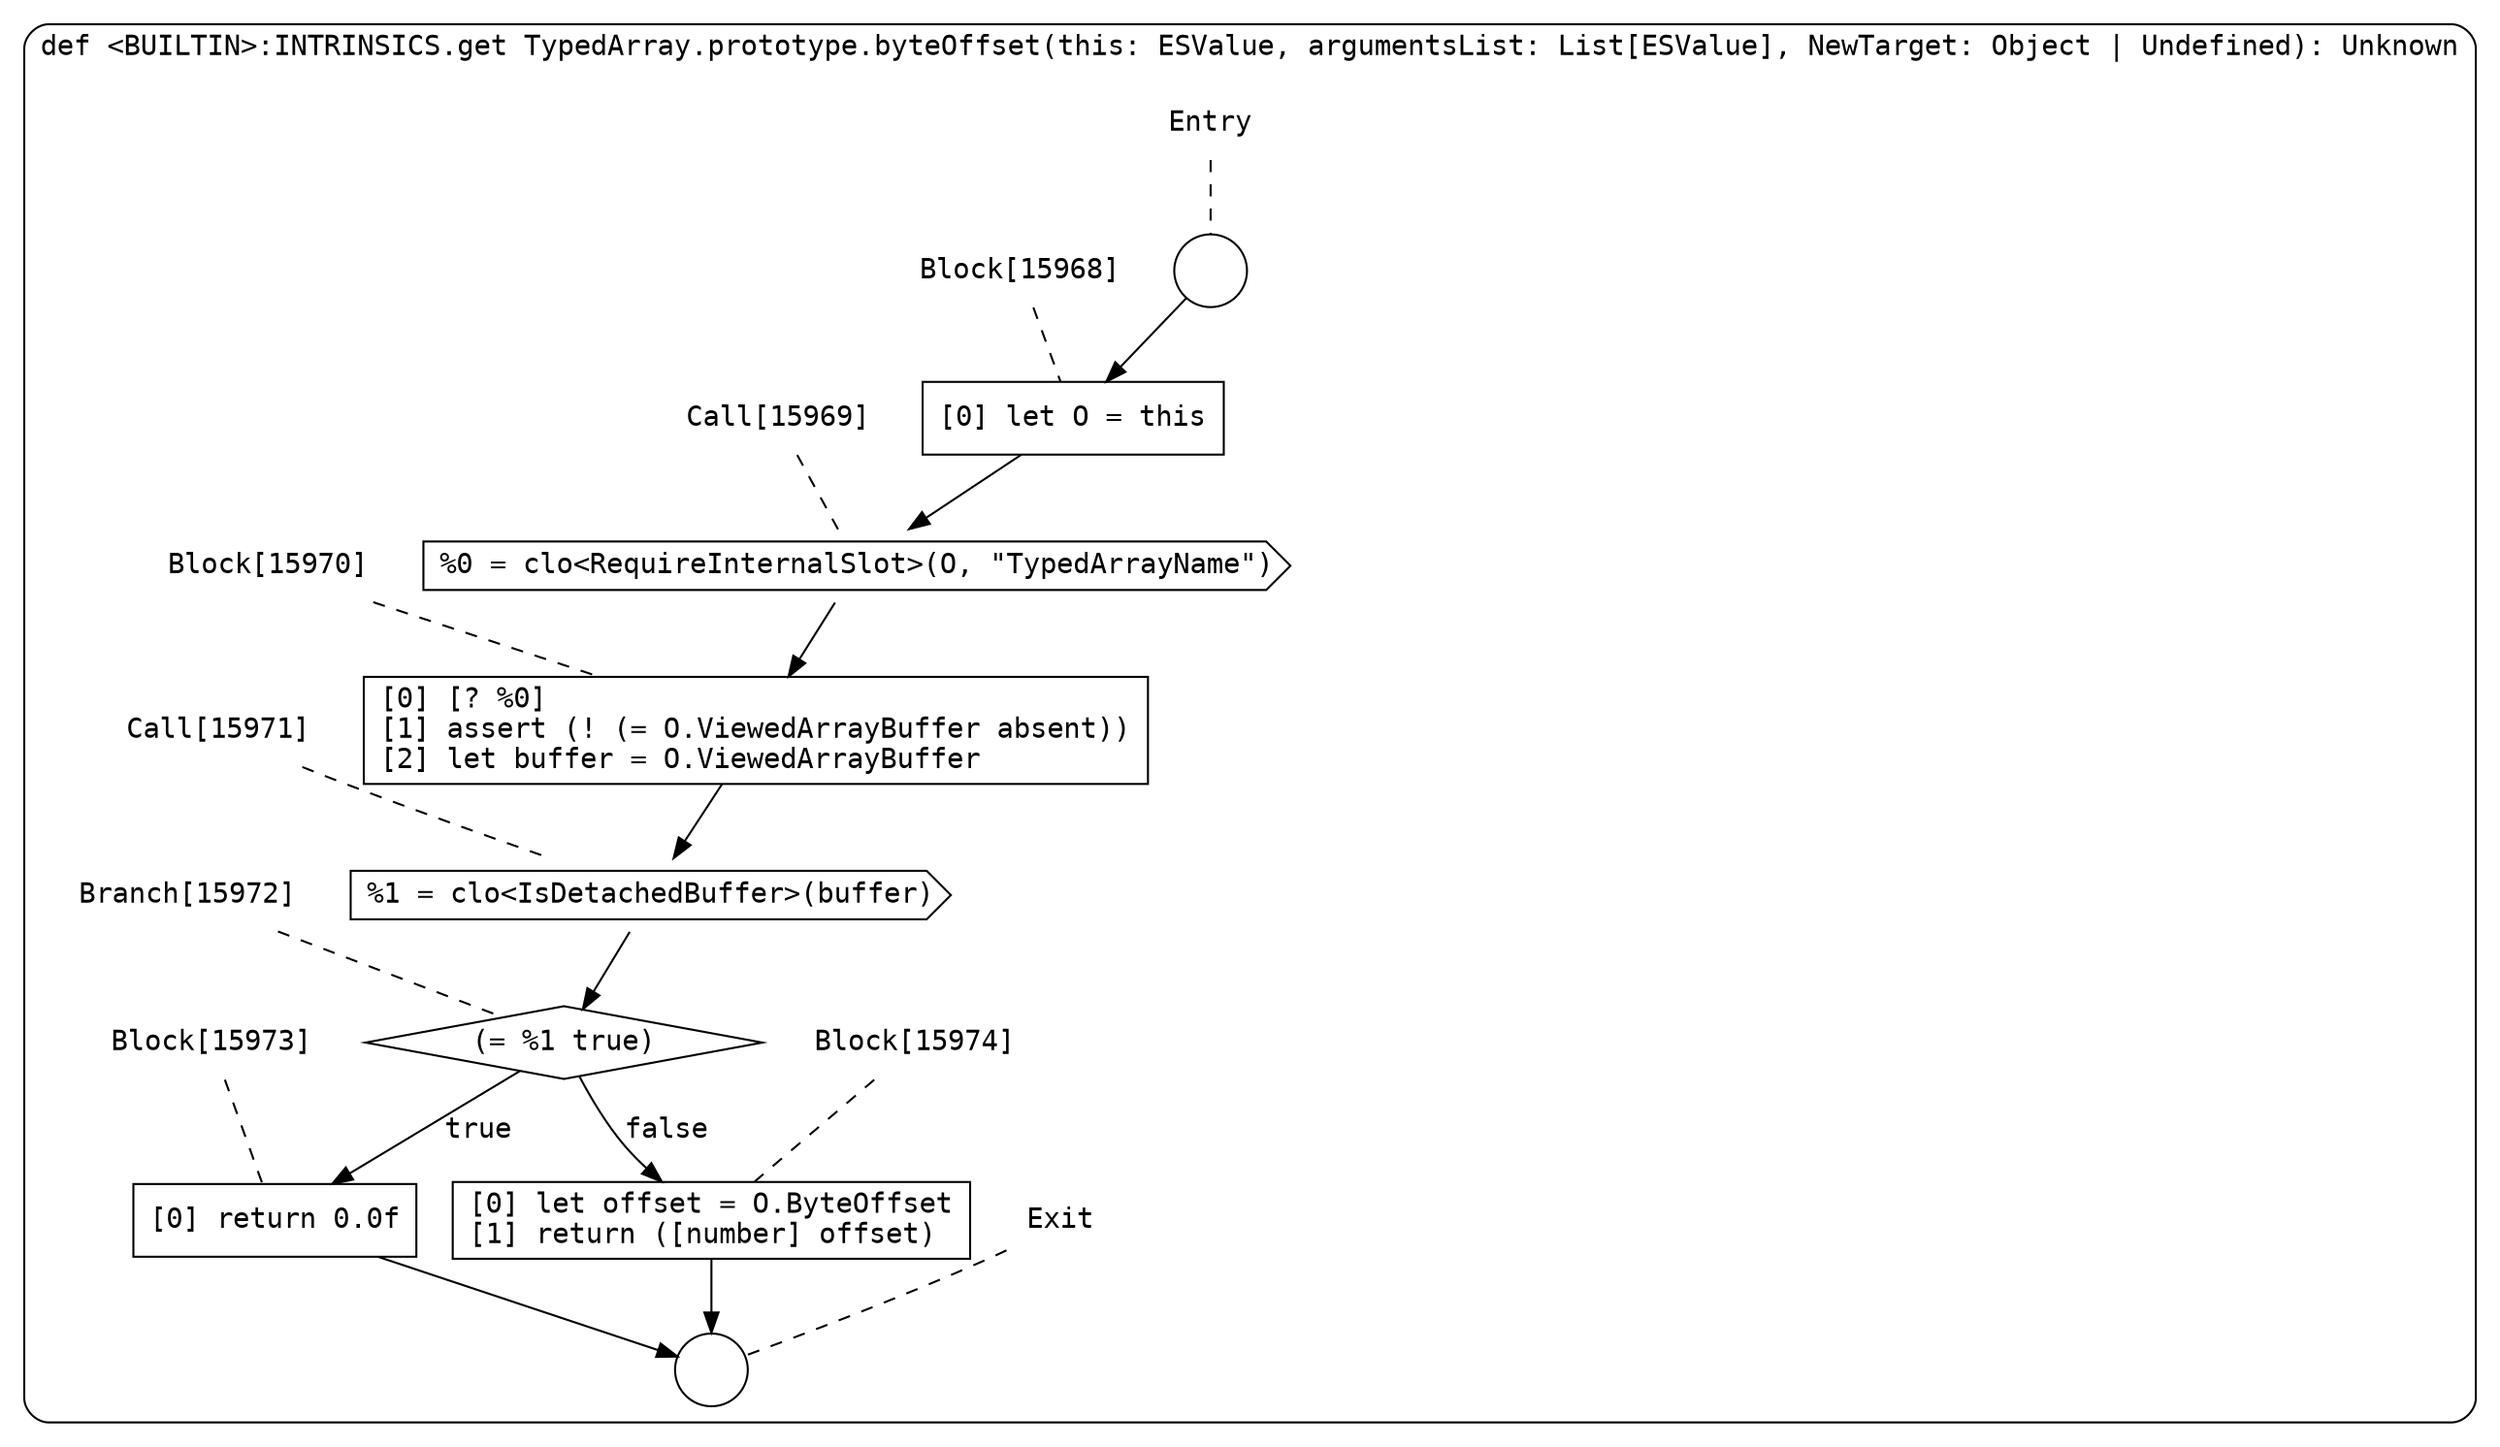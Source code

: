 digraph {
  graph [fontname = "Consolas"]
  node [fontname = "Consolas"]
  edge [fontname = "Consolas"]
  subgraph cluster2391 {
    label = "def <BUILTIN>:INTRINSICS.get TypedArray.prototype.byteOffset(this: ESValue, argumentsList: List[ESValue], NewTarget: Object | Undefined): Unknown"
    style = rounded
    cluster2391_entry_name [shape=none, label=<<font color="black">Entry</font>>]
    cluster2391_entry_name -> cluster2391_entry [arrowhead=none, color="black", style=dashed]
    cluster2391_entry [shape=circle label=" " color="black" fillcolor="white" style=filled]
    cluster2391_entry -> node15968 [color="black"]
    cluster2391_exit_name [shape=none, label=<<font color="black">Exit</font>>]
    cluster2391_exit_name -> cluster2391_exit [arrowhead=none, color="black", style=dashed]
    cluster2391_exit [shape=circle label=" " color="black" fillcolor="white" style=filled]
    node15968_name [shape=none, label=<<font color="black">Block[15968]</font>>]
    node15968_name -> node15968 [arrowhead=none, color="black", style=dashed]
    node15968 [shape=box, label=<<font color="black">[0] let O = this<BR ALIGN="LEFT"/></font>> color="black" fillcolor="white", style=filled]
    node15968 -> node15969 [color="black"]
    node15969_name [shape=none, label=<<font color="black">Call[15969]</font>>]
    node15969_name -> node15969 [arrowhead=none, color="black", style=dashed]
    node15969 [shape=cds, label=<<font color="black">%0 = clo&lt;RequireInternalSlot&gt;(O, &quot;TypedArrayName&quot;)</font>> color="black" fillcolor="white", style=filled]
    node15969 -> node15970 [color="black"]
    node15970_name [shape=none, label=<<font color="black">Block[15970]</font>>]
    node15970_name -> node15970 [arrowhead=none, color="black", style=dashed]
    node15970 [shape=box, label=<<font color="black">[0] [? %0]<BR ALIGN="LEFT"/>[1] assert (! (= O.ViewedArrayBuffer absent))<BR ALIGN="LEFT"/>[2] let buffer = O.ViewedArrayBuffer<BR ALIGN="LEFT"/></font>> color="black" fillcolor="white", style=filled]
    node15970 -> node15971 [color="black"]
    node15971_name [shape=none, label=<<font color="black">Call[15971]</font>>]
    node15971_name -> node15971 [arrowhead=none, color="black", style=dashed]
    node15971 [shape=cds, label=<<font color="black">%1 = clo&lt;IsDetachedBuffer&gt;(buffer)</font>> color="black" fillcolor="white", style=filled]
    node15971 -> node15972 [color="black"]
    node15972_name [shape=none, label=<<font color="black">Branch[15972]</font>>]
    node15972_name -> node15972 [arrowhead=none, color="black", style=dashed]
    node15972 [shape=diamond, label=<<font color="black">(= %1 true)</font>> color="black" fillcolor="white", style=filled]
    node15972 -> node15973 [label=<<font color="black">true</font>> color="black"]
    node15972 -> node15974 [label=<<font color="black">false</font>> color="black"]
    node15973_name [shape=none, label=<<font color="black">Block[15973]</font>>]
    node15973_name -> node15973 [arrowhead=none, color="black", style=dashed]
    node15973 [shape=box, label=<<font color="black">[0] return 0.0f<BR ALIGN="LEFT"/></font>> color="black" fillcolor="white", style=filled]
    node15973 -> cluster2391_exit [color="black"]
    node15974_name [shape=none, label=<<font color="black">Block[15974]</font>>]
    node15974_name -> node15974 [arrowhead=none, color="black", style=dashed]
    node15974 [shape=box, label=<<font color="black">[0] let offset = O.ByteOffset<BR ALIGN="LEFT"/>[1] return ([number] offset)<BR ALIGN="LEFT"/></font>> color="black" fillcolor="white", style=filled]
    node15974 -> cluster2391_exit [color="black"]
  }
}